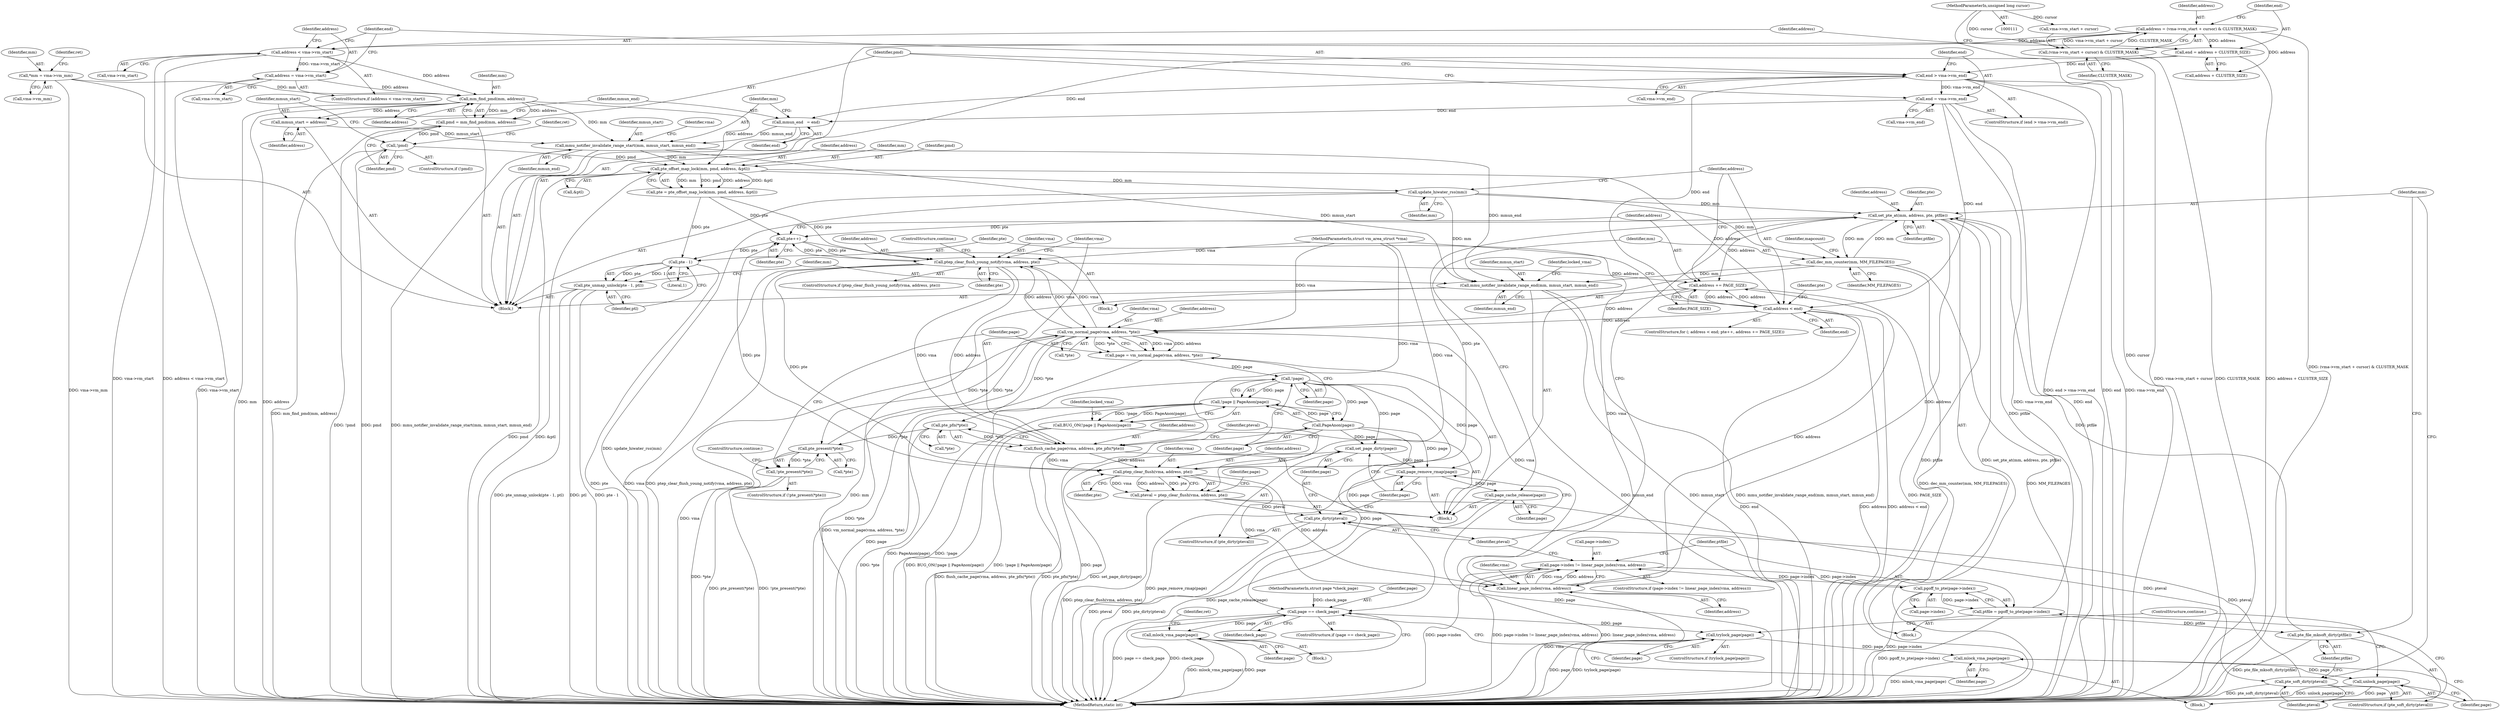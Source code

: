 digraph "0_linux_57e68e9cd65b4b8eb4045a1e0d0746458502554c_1@API" {
"1000230" [label="(Call,update_hiwater_rss(mm))"];
"1000224" [label="(Call,pte_offset_map_lock(mm, pmd, address, &ptl))"];
"1000192" [label="(Call,mmu_notifier_invalidate_range_start(mm, mmun_start, mmun_end))"];
"1000178" [label="(Call,mm_find_pmd(mm, address))"];
"1000118" [label="(Call,*mm = vma->vm_mm)"];
"1000155" [label="(Call,address < vma->vm_start)"];
"1000140" [label="(Call,address = (vma->vm_start + cursor) & CLUSTER_MASK)"];
"1000142" [label="(Call,(vma->vm_start + cursor) & CLUSTER_MASK)"];
"1000112" [label="(MethodParameterIn,unsigned long cursor)"];
"1000160" [label="(Call,address = vma->vm_start)"];
"1000186" [label="(Call,mmun_start = address)"];
"1000189" [label="(Call,mmun_end   = end)"];
"1000171" [label="(Call,end = vma->vm_end)"];
"1000166" [label="(Call,end > vma->vm_end)"];
"1000149" [label="(Call,end = address + CLUSTER_SIZE)"];
"1000182" [label="(Call,!pmd)"];
"1000176" [label="(Call,pmd = mm_find_pmd(mm, address))"];
"1000324" [label="(Call,set_pte_at(mm, address, pte, ptfile))"];
"1000237" [label="(Call,pte++)"];
"1000286" [label="(Call,ptep_clear_flush_young_notify(vma, address, pte))"];
"1000239" [label="(Call,address += PAGE_SIZE)"];
"1000233" [label="(Call,address < end)"];
"1000251" [label="(Call,vm_normal_page(vma, address, *pte))"];
"1000245" [label="(Call,pte_present(*pte))"];
"1000244" [label="(Call,!pte_present(*pte))"];
"1000249" [label="(Call,page = vm_normal_page(vma, address, *pte))"];
"1000258" [label="(Call,!page)"];
"1000257" [label="(Call,!page || PageAnon(page))"];
"1000256" [label="(Call,BUG_ON(!page || PageAnon(page)))"];
"1000260" [label="(Call,PageAnon(page))"];
"1000266" [label="(Call,page == check_page)"];
"1000270" [label="(Call,mlock_vma_page(page))"];
"1000277" [label="(Call,trylock_page(page))"];
"1000280" [label="(Call,mlock_vma_page(page))"];
"1000282" [label="(Call,unlock_page(page))"];
"1000332" [label="(Call,set_page_dirty(page))"];
"1000334" [label="(Call,page_remove_rmap(page))"];
"1000336" [label="(Call,page_cache_release(page))"];
"1000294" [label="(Call,pte_pfn(*pte))"];
"1000291" [label="(Call,flush_cache_page(vma, address, pte_pfn(*pte)))"];
"1000299" [label="(Call,ptep_clear_flush(vma, address, pte))"];
"1000297" [label="(Call,pteval = ptep_clear_flush(vma, address, pte))"];
"1000320" [label="(Call,pte_soft_dirty(pteval))"];
"1000330" [label="(Call,pte_dirty(pteval))"];
"1000308" [label="(Call,linear_page_index(vma, address))"];
"1000304" [label="(Call,page->index != linear_page_index(vma, address))"];
"1000315" [label="(Call,pgoff_to_pte(page->index))"];
"1000313" [label="(Call,ptfile = pgoff_to_pte(page->index))"];
"1000322" [label="(Call,pte_file_mksoft_dirty(ptfile))"];
"1000345" [label="(Call,pte - 1)"];
"1000344" [label="(Call,pte_unmap_unlock(pte - 1, ptl))"];
"1000338" [label="(Call,dec_mm_counter(mm, MM_FILEPAGES))"];
"1000349" [label="(Call,mmu_notifier_invalidate_range_end(mm, mmun_start, mmun_end))"];
"1000345" [label="(Call,pte - 1)"];
"1000195" [label="(Identifier,mmun_end)"];
"1000340" [label="(Identifier,MM_FILEPAGES)"];
"1000225" [label="(Identifier,mm)"];
"1000276" [label="(ControlStructure,if (trylock_page(page)))"];
"1000364" [label="(MethodReturn,static int)"];
"1000172" [label="(Identifier,end)"];
"1000281" [label="(Identifier,page)"];
"1000178" [label="(Call,mm_find_pmd(mm, address))"];
"1000270" [label="(Call,mlock_vma_page(page))"];
"1000234" [label="(Identifier,address)"];
"1000268" [label="(Identifier,check_page)"];
"1000180" [label="(Identifier,address)"];
"1000251" [label="(Call,vm_normal_page(vma, address, *pte))"];
"1000162" [label="(Call,vma->vm_start)"];
"1000248" [label="(ControlStructure,continue;)"];
"1000314" [label="(Identifier,ptfile)"];
"1000242" [label="(Block,)"];
"1000194" [label="(Identifier,mmun_start)"];
"1000116" [label="(Block,)"];
"1000334" [label="(Call,page_remove_rmap(page))"];
"1000271" [label="(Identifier,page)"];
"1000176" [label="(Call,pmd = mm_find_pmd(mm, address))"];
"1000351" [label="(Identifier,mmun_start)"];
"1000263" [label="(Identifier,locked_vma)"];
"1000260" [label="(Call,PageAnon(page))"];
"1000150" [label="(Identifier,end)"];
"1000280" [label="(Call,mlock_vma_page(page))"];
"1000253" [label="(Identifier,address)"];
"1000188" [label="(Identifier,address)"];
"1000181" [label="(ControlStructure,if (!pmd))"];
"1000311" [label="(Block,)"];
"1000321" [label="(Identifier,pteval)"];
"1000256" [label="(Call,BUG_ON(!page || PageAnon(page)))"];
"1000226" [label="(Identifier,pmd)"];
"1000285" [label="(ControlStructure,if (ptep_clear_flush_young_notify(vma, address, pte)))"];
"1000224" [label="(Call,pte_offset_map_lock(mm, pmd, address, &ptl))"];
"1000154" [label="(ControlStructure,if (address < vma->vm_start))"];
"1000182" [label="(Call,!pmd)"];
"1000320" [label="(Call,pte_soft_dirty(pteval))"];
"1000246" [label="(Call,*pte)"];
"1000243" [label="(ControlStructure,if (!pte_present(*pte)))"];
"1000316" [label="(Call,page->index)"];
"1000165" [label="(ControlStructure,if (end > vma->vm_end))"];
"1000240" [label="(Identifier,address)"];
"1000309" [label="(Identifier,vma)"];
"1000331" [label="(Identifier,pteval)"];
"1000222" [label="(Call,pte = pte_offset_map_lock(mm, pmd, address, &ptl))"];
"1000247" [label="(Identifier,pte)"];
"1000279" [label="(Block,)"];
"1000289" [label="(Identifier,pte)"];
"1000193" [label="(Identifier,mm)"];
"1000151" [label="(Call,address + CLUSTER_SIZE)"];
"1000313" [label="(Call,ptfile = pgoff_to_pte(page->index))"];
"1000148" [label="(Identifier,CLUSTER_MASK)"];
"1000239" [label="(Call,address += PAGE_SIZE)"];
"1000319" [label="(ControlStructure,if (pte_soft_dirty(pteval)))"];
"1000326" [label="(Identifier,address)"];
"1000177" [label="(Identifier,pmd)"];
"1000168" [label="(Call,vma->vm_end)"];
"1000115" [label="(MethodParameterIn,struct page *check_page)"];
"1000161" [label="(Identifier,address)"];
"1000304" [label="(Call,page->index != linear_page_index(vma, address))"];
"1000286" [label="(Call,ptep_clear_flush_young_notify(vma, address, pte))"];
"1000156" [label="(Identifier,address)"];
"1000269" [label="(Block,)"];
"1000227" [label="(Identifier,address)"];
"1000273" [label="(Identifier,ret)"];
"1000149" [label="(Call,end = address + CLUSTER_SIZE)"];
"1000315" [label="(Call,pgoff_to_pte(page->index))"];
"1000267" [label="(Identifier,page)"];
"1000338" [label="(Call,dec_mm_counter(mm, MM_FILEPAGES))"];
"1000155" [label="(Call,address < vma->vm_start)"];
"1000250" [label="(Identifier,page)"];
"1000297" [label="(Call,pteval = ptep_clear_flush(vma, address, pte))"];
"1000350" [label="(Identifier,mm)"];
"1000328" [label="(Identifier,ptfile)"];
"1000191" [label="(Identifier,end)"];
"1000327" [label="(Identifier,pte)"];
"1000295" [label="(Call,*pte)"];
"1000192" [label="(Call,mmu_notifier_invalidate_range_start(mm, mmun_start, mmun_end))"];
"1000332" [label="(Call,set_page_dirty(page))"];
"1000278" [label="(Identifier,page)"];
"1000333" [label="(Identifier,page)"];
"1000228" [label="(Call,&ptl)"];
"1000236" [label="(Block,)"];
"1000230" [label="(Call,update_hiwater_rss(mm))"];
"1000277" [label="(Call,trylock_page(page))"];
"1000187" [label="(Identifier,mmun_start)"];
"1000343" [label="(Identifier,mapcount)"];
"1000233" [label="(Call,address < end)"];
"1000294" [label="(Call,pte_pfn(*pte))"];
"1000282" [label="(Call,unlock_page(page))"];
"1000305" [label="(Call,page->index)"];
"1000292" [label="(Identifier,vma)"];
"1000232" [label="(ControlStructure,for (; address < end; pte++, address += PAGE_SIZE))"];
"1000335" [label="(Identifier,page)"];
"1000112" [label="(MethodParameterIn,unsigned long cursor)"];
"1000140" [label="(Call,address = (vma->vm_start + cursor) & CLUSTER_MASK)"];
"1000245" [label="(Call,pte_present(*pte))"];
"1000324" [label="(Call,set_pte_at(mm, address, pte, ptfile))"];
"1000171" [label="(Call,end = vma->vm_end)"];
"1000266" [label="(Call,page == check_page)"];
"1000235" [label="(Identifier,end)"];
"1000325" [label="(Identifier,mm)"];
"1000308" [label="(Call,linear_page_index(vma, address))"];
"1000238" [label="(Identifier,pte)"];
"1000118" [label="(Call,*mm = vma->vm_mm)"];
"1000261" [label="(Identifier,page)"];
"1000249" [label="(Call,page = vm_normal_page(vma, address, *pte))"];
"1000119" [label="(Identifier,mm)"];
"1000120" [label="(Call,vma->vm_mm)"];
"1000244" [label="(Call,!pte_present(*pte))"];
"1000166" [label="(Call,end > vma->vm_end)"];
"1000348" [label="(Identifier,ptl)"];
"1000143" [label="(Call,vma->vm_start + cursor)"];
"1000339" [label="(Identifier,mm)"];
"1000186" [label="(Call,mmun_start = address)"];
"1000293" [label="(Identifier,address)"];
"1000300" [label="(Identifier,vma)"];
"1000190" [label="(Identifier,mmun_end)"];
"1000258" [label="(Call,!page)"];
"1000283" [label="(Identifier,page)"];
"1000306" [label="(Identifier,page)"];
"1000160" [label="(Call,address = vma->vm_start)"];
"1000241" [label="(Identifier,PAGE_SIZE)"];
"1000301" [label="(Identifier,address)"];
"1000346" [label="(Identifier,pte)"];
"1000322" [label="(Call,pte_file_mksoft_dirty(ptfile))"];
"1000349" [label="(Call,mmu_notifier_invalidate_range_end(mm, mmun_start, mmun_end))"];
"1000185" [label="(Identifier,ret)"];
"1000330" [label="(Call,pte_dirty(pteval))"];
"1000157" [label="(Call,vma->vm_start)"];
"1000354" [label="(Identifier,locked_vma)"];
"1000179" [label="(Identifier,mm)"];
"1000183" [label="(Identifier,pmd)"];
"1000329" [label="(ControlStructure,if (pte_dirty(pteval)))"];
"1000290" [label="(ControlStructure,continue;)"];
"1000114" [label="(MethodParameterIn,struct vm_area_struct *vma)"];
"1000352" [label="(Identifier,mmun_end)"];
"1000231" [label="(Identifier,mm)"];
"1000336" [label="(Call,page_cache_release(page))"];
"1000201" [label="(Identifier,vma)"];
"1000291" [label="(Call,flush_cache_page(vma, address, pte_pfn(*pte)))"];
"1000299" [label="(Call,ptep_clear_flush(vma, address, pte))"];
"1000298" [label="(Identifier,pteval)"];
"1000265" [label="(ControlStructure,if (page == check_page))"];
"1000310" [label="(Identifier,address)"];
"1000303" [label="(ControlStructure,if (page->index != linear_page_index(vma, address)))"];
"1000259" [label="(Identifier,page)"];
"1000323" [label="(Identifier,ptfile)"];
"1000284" [label="(ControlStructure,continue;)"];
"1000337" [label="(Identifier,page)"];
"1000237" [label="(Call,pte++)"];
"1000142" [label="(Call,(vma->vm_start + cursor) & CLUSTER_MASK)"];
"1000344" [label="(Call,pte_unmap_unlock(pte - 1, ptl))"];
"1000252" [label="(Identifier,vma)"];
"1000347" [label="(Literal,1)"];
"1000141" [label="(Identifier,address)"];
"1000302" [label="(Identifier,pte)"];
"1000254" [label="(Call,*pte)"];
"1000257" [label="(Call,!page || PageAnon(page))"];
"1000189" [label="(Call,mmun_end   = end)"];
"1000173" [label="(Call,vma->vm_end)"];
"1000287" [label="(Identifier,vma)"];
"1000167" [label="(Identifier,end)"];
"1000288" [label="(Identifier,address)"];
"1000134" [label="(Identifier,ret)"];
"1000230" -> "1000116"  [label="AST: "];
"1000230" -> "1000231"  [label="CFG: "];
"1000231" -> "1000230"  [label="AST: "];
"1000234" -> "1000230"  [label="CFG: "];
"1000230" -> "1000364"  [label="DDG: update_hiwater_rss(mm)"];
"1000224" -> "1000230"  [label="DDG: mm"];
"1000230" -> "1000324"  [label="DDG: mm"];
"1000230" -> "1000338"  [label="DDG: mm"];
"1000230" -> "1000349"  [label="DDG: mm"];
"1000224" -> "1000222"  [label="AST: "];
"1000224" -> "1000228"  [label="CFG: "];
"1000225" -> "1000224"  [label="AST: "];
"1000226" -> "1000224"  [label="AST: "];
"1000227" -> "1000224"  [label="AST: "];
"1000228" -> "1000224"  [label="AST: "];
"1000222" -> "1000224"  [label="CFG: "];
"1000224" -> "1000364"  [label="DDG: pmd"];
"1000224" -> "1000364"  [label="DDG: &ptl"];
"1000224" -> "1000222"  [label="DDG: mm"];
"1000224" -> "1000222"  [label="DDG: pmd"];
"1000224" -> "1000222"  [label="DDG: address"];
"1000224" -> "1000222"  [label="DDG: &ptl"];
"1000192" -> "1000224"  [label="DDG: mm"];
"1000182" -> "1000224"  [label="DDG: pmd"];
"1000178" -> "1000224"  [label="DDG: address"];
"1000224" -> "1000233"  [label="DDG: address"];
"1000192" -> "1000116"  [label="AST: "];
"1000192" -> "1000195"  [label="CFG: "];
"1000193" -> "1000192"  [label="AST: "];
"1000194" -> "1000192"  [label="AST: "];
"1000195" -> "1000192"  [label="AST: "];
"1000201" -> "1000192"  [label="CFG: "];
"1000192" -> "1000364"  [label="DDG: mmu_notifier_invalidate_range_start(mm, mmun_start, mmun_end)"];
"1000178" -> "1000192"  [label="DDG: mm"];
"1000186" -> "1000192"  [label="DDG: mmun_start"];
"1000189" -> "1000192"  [label="DDG: mmun_end"];
"1000192" -> "1000349"  [label="DDG: mmun_start"];
"1000192" -> "1000349"  [label="DDG: mmun_end"];
"1000178" -> "1000176"  [label="AST: "];
"1000178" -> "1000180"  [label="CFG: "];
"1000179" -> "1000178"  [label="AST: "];
"1000180" -> "1000178"  [label="AST: "];
"1000176" -> "1000178"  [label="CFG: "];
"1000178" -> "1000364"  [label="DDG: mm"];
"1000178" -> "1000364"  [label="DDG: address"];
"1000178" -> "1000176"  [label="DDG: mm"];
"1000178" -> "1000176"  [label="DDG: address"];
"1000118" -> "1000178"  [label="DDG: mm"];
"1000155" -> "1000178"  [label="DDG: address"];
"1000160" -> "1000178"  [label="DDG: address"];
"1000178" -> "1000186"  [label="DDG: address"];
"1000118" -> "1000116"  [label="AST: "];
"1000118" -> "1000120"  [label="CFG: "];
"1000119" -> "1000118"  [label="AST: "];
"1000120" -> "1000118"  [label="AST: "];
"1000134" -> "1000118"  [label="CFG: "];
"1000118" -> "1000364"  [label="DDG: vma->vm_mm"];
"1000155" -> "1000154"  [label="AST: "];
"1000155" -> "1000157"  [label="CFG: "];
"1000156" -> "1000155"  [label="AST: "];
"1000157" -> "1000155"  [label="AST: "];
"1000161" -> "1000155"  [label="CFG: "];
"1000167" -> "1000155"  [label="CFG: "];
"1000155" -> "1000364"  [label="DDG: vma->vm_start"];
"1000155" -> "1000364"  [label="DDG: address < vma->vm_start"];
"1000140" -> "1000155"  [label="DDG: address"];
"1000155" -> "1000160"  [label="DDG: vma->vm_start"];
"1000140" -> "1000116"  [label="AST: "];
"1000140" -> "1000142"  [label="CFG: "];
"1000141" -> "1000140"  [label="AST: "];
"1000142" -> "1000140"  [label="AST: "];
"1000150" -> "1000140"  [label="CFG: "];
"1000140" -> "1000364"  [label="DDG: (vma->vm_start + cursor) & CLUSTER_MASK"];
"1000142" -> "1000140"  [label="DDG: vma->vm_start + cursor"];
"1000142" -> "1000140"  [label="DDG: CLUSTER_MASK"];
"1000140" -> "1000149"  [label="DDG: address"];
"1000140" -> "1000151"  [label="DDG: address"];
"1000142" -> "1000148"  [label="CFG: "];
"1000143" -> "1000142"  [label="AST: "];
"1000148" -> "1000142"  [label="AST: "];
"1000142" -> "1000364"  [label="DDG: CLUSTER_MASK"];
"1000142" -> "1000364"  [label="DDG: vma->vm_start + cursor"];
"1000112" -> "1000142"  [label="DDG: cursor"];
"1000112" -> "1000111"  [label="AST: "];
"1000112" -> "1000364"  [label="DDG: cursor"];
"1000112" -> "1000143"  [label="DDG: cursor"];
"1000160" -> "1000154"  [label="AST: "];
"1000160" -> "1000162"  [label="CFG: "];
"1000161" -> "1000160"  [label="AST: "];
"1000162" -> "1000160"  [label="AST: "];
"1000167" -> "1000160"  [label="CFG: "];
"1000160" -> "1000364"  [label="DDG: vma->vm_start"];
"1000186" -> "1000116"  [label="AST: "];
"1000186" -> "1000188"  [label="CFG: "];
"1000187" -> "1000186"  [label="AST: "];
"1000188" -> "1000186"  [label="AST: "];
"1000190" -> "1000186"  [label="CFG: "];
"1000189" -> "1000116"  [label="AST: "];
"1000189" -> "1000191"  [label="CFG: "];
"1000190" -> "1000189"  [label="AST: "];
"1000191" -> "1000189"  [label="AST: "];
"1000193" -> "1000189"  [label="CFG: "];
"1000171" -> "1000189"  [label="DDG: end"];
"1000166" -> "1000189"  [label="DDG: end"];
"1000171" -> "1000165"  [label="AST: "];
"1000171" -> "1000173"  [label="CFG: "];
"1000172" -> "1000171"  [label="AST: "];
"1000173" -> "1000171"  [label="AST: "];
"1000177" -> "1000171"  [label="CFG: "];
"1000171" -> "1000364"  [label="DDG: end"];
"1000171" -> "1000364"  [label="DDG: vma->vm_end"];
"1000166" -> "1000171"  [label="DDG: vma->vm_end"];
"1000171" -> "1000233"  [label="DDG: end"];
"1000166" -> "1000165"  [label="AST: "];
"1000166" -> "1000168"  [label="CFG: "];
"1000167" -> "1000166"  [label="AST: "];
"1000168" -> "1000166"  [label="AST: "];
"1000172" -> "1000166"  [label="CFG: "];
"1000177" -> "1000166"  [label="CFG: "];
"1000166" -> "1000364"  [label="DDG: vma->vm_end"];
"1000166" -> "1000364"  [label="DDG: end > vma->vm_end"];
"1000166" -> "1000364"  [label="DDG: end"];
"1000149" -> "1000166"  [label="DDG: end"];
"1000166" -> "1000233"  [label="DDG: end"];
"1000149" -> "1000116"  [label="AST: "];
"1000149" -> "1000151"  [label="CFG: "];
"1000150" -> "1000149"  [label="AST: "];
"1000151" -> "1000149"  [label="AST: "];
"1000156" -> "1000149"  [label="CFG: "];
"1000149" -> "1000364"  [label="DDG: address + CLUSTER_SIZE"];
"1000182" -> "1000181"  [label="AST: "];
"1000182" -> "1000183"  [label="CFG: "];
"1000183" -> "1000182"  [label="AST: "];
"1000185" -> "1000182"  [label="CFG: "];
"1000187" -> "1000182"  [label="CFG: "];
"1000182" -> "1000364"  [label="DDG: !pmd"];
"1000182" -> "1000364"  [label="DDG: pmd"];
"1000176" -> "1000182"  [label="DDG: pmd"];
"1000176" -> "1000116"  [label="AST: "];
"1000177" -> "1000176"  [label="AST: "];
"1000183" -> "1000176"  [label="CFG: "];
"1000176" -> "1000364"  [label="DDG: mm_find_pmd(mm, address)"];
"1000324" -> "1000311"  [label="AST: "];
"1000324" -> "1000328"  [label="CFG: "];
"1000325" -> "1000324"  [label="AST: "];
"1000326" -> "1000324"  [label="AST: "];
"1000327" -> "1000324"  [label="AST: "];
"1000328" -> "1000324"  [label="AST: "];
"1000331" -> "1000324"  [label="CFG: "];
"1000324" -> "1000364"  [label="DDG: ptfile"];
"1000324" -> "1000364"  [label="DDG: set_pte_at(mm, address, pte, ptfile)"];
"1000324" -> "1000237"  [label="DDG: pte"];
"1000324" -> "1000239"  [label="DDG: address"];
"1000338" -> "1000324"  [label="DDG: mm"];
"1000308" -> "1000324"  [label="DDG: address"];
"1000299" -> "1000324"  [label="DDG: pte"];
"1000322" -> "1000324"  [label="DDG: ptfile"];
"1000313" -> "1000324"  [label="DDG: ptfile"];
"1000324" -> "1000338"  [label="DDG: mm"];
"1000237" -> "1000236"  [label="AST: "];
"1000237" -> "1000238"  [label="CFG: "];
"1000238" -> "1000237"  [label="AST: "];
"1000240" -> "1000237"  [label="CFG: "];
"1000222" -> "1000237"  [label="DDG: pte"];
"1000286" -> "1000237"  [label="DDG: pte"];
"1000299" -> "1000237"  [label="DDG: pte"];
"1000237" -> "1000286"  [label="DDG: pte"];
"1000237" -> "1000345"  [label="DDG: pte"];
"1000286" -> "1000285"  [label="AST: "];
"1000286" -> "1000289"  [label="CFG: "];
"1000287" -> "1000286"  [label="AST: "];
"1000288" -> "1000286"  [label="AST: "];
"1000289" -> "1000286"  [label="AST: "];
"1000290" -> "1000286"  [label="CFG: "];
"1000292" -> "1000286"  [label="CFG: "];
"1000286" -> "1000364"  [label="DDG: ptep_clear_flush_young_notify(vma, address, pte)"];
"1000286" -> "1000364"  [label="DDG: vma"];
"1000286" -> "1000239"  [label="DDG: address"];
"1000286" -> "1000251"  [label="DDG: vma"];
"1000251" -> "1000286"  [label="DDG: vma"];
"1000251" -> "1000286"  [label="DDG: address"];
"1000114" -> "1000286"  [label="DDG: vma"];
"1000222" -> "1000286"  [label="DDG: pte"];
"1000286" -> "1000291"  [label="DDG: vma"];
"1000286" -> "1000291"  [label="DDG: address"];
"1000286" -> "1000299"  [label="DDG: pte"];
"1000239" -> "1000236"  [label="AST: "];
"1000239" -> "1000241"  [label="CFG: "];
"1000240" -> "1000239"  [label="AST: "];
"1000241" -> "1000239"  [label="AST: "];
"1000234" -> "1000239"  [label="CFG: "];
"1000239" -> "1000364"  [label="DDG: PAGE_SIZE"];
"1000239" -> "1000233"  [label="DDG: address"];
"1000251" -> "1000239"  [label="DDG: address"];
"1000308" -> "1000239"  [label="DDG: address"];
"1000233" -> "1000239"  [label="DDG: address"];
"1000233" -> "1000232"  [label="AST: "];
"1000233" -> "1000235"  [label="CFG: "];
"1000234" -> "1000233"  [label="AST: "];
"1000235" -> "1000233"  [label="AST: "];
"1000247" -> "1000233"  [label="CFG: "];
"1000346" -> "1000233"  [label="CFG: "];
"1000233" -> "1000364"  [label="DDG: address < end"];
"1000233" -> "1000364"  [label="DDG: end"];
"1000233" -> "1000364"  [label="DDG: address"];
"1000233" -> "1000251"  [label="DDG: address"];
"1000251" -> "1000249"  [label="AST: "];
"1000251" -> "1000254"  [label="CFG: "];
"1000252" -> "1000251"  [label="AST: "];
"1000253" -> "1000251"  [label="AST: "];
"1000254" -> "1000251"  [label="AST: "];
"1000249" -> "1000251"  [label="CFG: "];
"1000251" -> "1000364"  [label="DDG: *pte"];
"1000251" -> "1000364"  [label="DDG: vma"];
"1000251" -> "1000245"  [label="DDG: *pte"];
"1000251" -> "1000249"  [label="DDG: vma"];
"1000251" -> "1000249"  [label="DDG: address"];
"1000251" -> "1000249"  [label="DDG: *pte"];
"1000308" -> "1000251"  [label="DDG: vma"];
"1000114" -> "1000251"  [label="DDG: vma"];
"1000245" -> "1000251"  [label="DDG: *pte"];
"1000251" -> "1000294"  [label="DDG: *pte"];
"1000245" -> "1000244"  [label="AST: "];
"1000245" -> "1000246"  [label="CFG: "];
"1000246" -> "1000245"  [label="AST: "];
"1000244" -> "1000245"  [label="CFG: "];
"1000245" -> "1000364"  [label="DDG: *pte"];
"1000245" -> "1000244"  [label="DDG: *pte"];
"1000294" -> "1000245"  [label="DDG: *pte"];
"1000244" -> "1000243"  [label="AST: "];
"1000248" -> "1000244"  [label="CFG: "];
"1000250" -> "1000244"  [label="CFG: "];
"1000244" -> "1000364"  [label="DDG: !pte_present(*pte)"];
"1000244" -> "1000364"  [label="DDG: pte_present(*pte)"];
"1000249" -> "1000242"  [label="AST: "];
"1000250" -> "1000249"  [label="AST: "];
"1000259" -> "1000249"  [label="CFG: "];
"1000249" -> "1000364"  [label="DDG: vm_normal_page(vma, address, *pte)"];
"1000249" -> "1000258"  [label="DDG: page"];
"1000258" -> "1000257"  [label="AST: "];
"1000258" -> "1000259"  [label="CFG: "];
"1000259" -> "1000258"  [label="AST: "];
"1000261" -> "1000258"  [label="CFG: "];
"1000257" -> "1000258"  [label="CFG: "];
"1000258" -> "1000364"  [label="DDG: page"];
"1000258" -> "1000257"  [label="DDG: page"];
"1000258" -> "1000260"  [label="DDG: page"];
"1000258" -> "1000266"  [label="DDG: page"];
"1000258" -> "1000332"  [label="DDG: page"];
"1000258" -> "1000334"  [label="DDG: page"];
"1000257" -> "1000256"  [label="AST: "];
"1000257" -> "1000260"  [label="CFG: "];
"1000260" -> "1000257"  [label="AST: "];
"1000256" -> "1000257"  [label="CFG: "];
"1000257" -> "1000364"  [label="DDG: PageAnon(page)"];
"1000257" -> "1000364"  [label="DDG: !page"];
"1000257" -> "1000256"  [label="DDG: !page"];
"1000257" -> "1000256"  [label="DDG: PageAnon(page)"];
"1000260" -> "1000257"  [label="DDG: page"];
"1000256" -> "1000242"  [label="AST: "];
"1000263" -> "1000256"  [label="CFG: "];
"1000256" -> "1000364"  [label="DDG: !page || PageAnon(page)"];
"1000256" -> "1000364"  [label="DDG: BUG_ON(!page || PageAnon(page))"];
"1000260" -> "1000261"  [label="CFG: "];
"1000261" -> "1000260"  [label="AST: "];
"1000260" -> "1000364"  [label="DDG: page"];
"1000260" -> "1000266"  [label="DDG: page"];
"1000260" -> "1000332"  [label="DDG: page"];
"1000260" -> "1000334"  [label="DDG: page"];
"1000266" -> "1000265"  [label="AST: "];
"1000266" -> "1000268"  [label="CFG: "];
"1000267" -> "1000266"  [label="AST: "];
"1000268" -> "1000266"  [label="AST: "];
"1000271" -> "1000266"  [label="CFG: "];
"1000278" -> "1000266"  [label="CFG: "];
"1000266" -> "1000364"  [label="DDG: check_page"];
"1000266" -> "1000364"  [label="DDG: page == check_page"];
"1000115" -> "1000266"  [label="DDG: check_page"];
"1000266" -> "1000270"  [label="DDG: page"];
"1000266" -> "1000277"  [label="DDG: page"];
"1000270" -> "1000269"  [label="AST: "];
"1000270" -> "1000271"  [label="CFG: "];
"1000271" -> "1000270"  [label="AST: "];
"1000273" -> "1000270"  [label="CFG: "];
"1000270" -> "1000364"  [label="DDG: mlock_vma_page(page)"];
"1000270" -> "1000364"  [label="DDG: page"];
"1000277" -> "1000276"  [label="AST: "];
"1000277" -> "1000278"  [label="CFG: "];
"1000278" -> "1000277"  [label="AST: "];
"1000281" -> "1000277"  [label="CFG: "];
"1000284" -> "1000277"  [label="CFG: "];
"1000277" -> "1000364"  [label="DDG: page"];
"1000277" -> "1000364"  [label="DDG: trylock_page(page)"];
"1000277" -> "1000280"  [label="DDG: page"];
"1000280" -> "1000279"  [label="AST: "];
"1000280" -> "1000281"  [label="CFG: "];
"1000281" -> "1000280"  [label="AST: "];
"1000283" -> "1000280"  [label="CFG: "];
"1000280" -> "1000364"  [label="DDG: mlock_vma_page(page)"];
"1000280" -> "1000282"  [label="DDG: page"];
"1000282" -> "1000279"  [label="AST: "];
"1000282" -> "1000283"  [label="CFG: "];
"1000283" -> "1000282"  [label="AST: "];
"1000284" -> "1000282"  [label="CFG: "];
"1000282" -> "1000364"  [label="DDG: unlock_page(page)"];
"1000282" -> "1000364"  [label="DDG: page"];
"1000332" -> "1000329"  [label="AST: "];
"1000332" -> "1000333"  [label="CFG: "];
"1000333" -> "1000332"  [label="AST: "];
"1000335" -> "1000332"  [label="CFG: "];
"1000332" -> "1000364"  [label="DDG: set_page_dirty(page)"];
"1000332" -> "1000334"  [label="DDG: page"];
"1000334" -> "1000242"  [label="AST: "];
"1000334" -> "1000335"  [label="CFG: "];
"1000335" -> "1000334"  [label="AST: "];
"1000337" -> "1000334"  [label="CFG: "];
"1000334" -> "1000364"  [label="DDG: page_remove_rmap(page)"];
"1000334" -> "1000336"  [label="DDG: page"];
"1000336" -> "1000242"  [label="AST: "];
"1000336" -> "1000337"  [label="CFG: "];
"1000337" -> "1000336"  [label="AST: "];
"1000339" -> "1000336"  [label="CFG: "];
"1000336" -> "1000364"  [label="DDG: page_cache_release(page)"];
"1000336" -> "1000364"  [label="DDG: page"];
"1000294" -> "1000291"  [label="AST: "];
"1000294" -> "1000295"  [label="CFG: "];
"1000295" -> "1000294"  [label="AST: "];
"1000291" -> "1000294"  [label="CFG: "];
"1000294" -> "1000364"  [label="DDG: *pte"];
"1000294" -> "1000291"  [label="DDG: *pte"];
"1000291" -> "1000242"  [label="AST: "];
"1000292" -> "1000291"  [label="AST: "];
"1000293" -> "1000291"  [label="AST: "];
"1000298" -> "1000291"  [label="CFG: "];
"1000291" -> "1000364"  [label="DDG: flush_cache_page(vma, address, pte_pfn(*pte))"];
"1000291" -> "1000364"  [label="DDG: pte_pfn(*pte)"];
"1000114" -> "1000291"  [label="DDG: vma"];
"1000291" -> "1000299"  [label="DDG: vma"];
"1000291" -> "1000299"  [label="DDG: address"];
"1000299" -> "1000297"  [label="AST: "];
"1000299" -> "1000302"  [label="CFG: "];
"1000300" -> "1000299"  [label="AST: "];
"1000301" -> "1000299"  [label="AST: "];
"1000302" -> "1000299"  [label="AST: "];
"1000297" -> "1000299"  [label="CFG: "];
"1000299" -> "1000297"  [label="DDG: vma"];
"1000299" -> "1000297"  [label="DDG: address"];
"1000299" -> "1000297"  [label="DDG: pte"];
"1000114" -> "1000299"  [label="DDG: vma"];
"1000299" -> "1000308"  [label="DDG: vma"];
"1000299" -> "1000308"  [label="DDG: address"];
"1000297" -> "1000242"  [label="AST: "];
"1000298" -> "1000297"  [label="AST: "];
"1000306" -> "1000297"  [label="CFG: "];
"1000297" -> "1000364"  [label="DDG: ptep_clear_flush(vma, address, pte)"];
"1000297" -> "1000320"  [label="DDG: pteval"];
"1000297" -> "1000330"  [label="DDG: pteval"];
"1000320" -> "1000319"  [label="AST: "];
"1000320" -> "1000321"  [label="CFG: "];
"1000321" -> "1000320"  [label="AST: "];
"1000323" -> "1000320"  [label="CFG: "];
"1000325" -> "1000320"  [label="CFG: "];
"1000320" -> "1000364"  [label="DDG: pte_soft_dirty(pteval)"];
"1000320" -> "1000330"  [label="DDG: pteval"];
"1000330" -> "1000329"  [label="AST: "];
"1000330" -> "1000331"  [label="CFG: "];
"1000331" -> "1000330"  [label="AST: "];
"1000333" -> "1000330"  [label="CFG: "];
"1000335" -> "1000330"  [label="CFG: "];
"1000330" -> "1000364"  [label="DDG: pteval"];
"1000330" -> "1000364"  [label="DDG: pte_dirty(pteval)"];
"1000308" -> "1000304"  [label="AST: "];
"1000308" -> "1000310"  [label="CFG: "];
"1000309" -> "1000308"  [label="AST: "];
"1000310" -> "1000308"  [label="AST: "];
"1000304" -> "1000308"  [label="CFG: "];
"1000308" -> "1000364"  [label="DDG: vma"];
"1000308" -> "1000304"  [label="DDG: vma"];
"1000308" -> "1000304"  [label="DDG: address"];
"1000114" -> "1000308"  [label="DDG: vma"];
"1000304" -> "1000303"  [label="AST: "];
"1000305" -> "1000304"  [label="AST: "];
"1000314" -> "1000304"  [label="CFG: "];
"1000331" -> "1000304"  [label="CFG: "];
"1000304" -> "1000364"  [label="DDG: page->index"];
"1000304" -> "1000364"  [label="DDG: page->index != linear_page_index(vma, address)"];
"1000304" -> "1000364"  [label="DDG: linear_page_index(vma, address)"];
"1000315" -> "1000304"  [label="DDG: page->index"];
"1000304" -> "1000315"  [label="DDG: page->index"];
"1000315" -> "1000313"  [label="AST: "];
"1000315" -> "1000316"  [label="CFG: "];
"1000316" -> "1000315"  [label="AST: "];
"1000313" -> "1000315"  [label="CFG: "];
"1000315" -> "1000364"  [label="DDG: page->index"];
"1000315" -> "1000313"  [label="DDG: page->index"];
"1000313" -> "1000311"  [label="AST: "];
"1000314" -> "1000313"  [label="AST: "];
"1000321" -> "1000313"  [label="CFG: "];
"1000313" -> "1000364"  [label="DDG: pgoff_to_pte(page->index)"];
"1000313" -> "1000322"  [label="DDG: ptfile"];
"1000322" -> "1000319"  [label="AST: "];
"1000322" -> "1000323"  [label="CFG: "];
"1000323" -> "1000322"  [label="AST: "];
"1000325" -> "1000322"  [label="CFG: "];
"1000322" -> "1000364"  [label="DDG: pte_file_mksoft_dirty(ptfile)"];
"1000345" -> "1000344"  [label="AST: "];
"1000345" -> "1000347"  [label="CFG: "];
"1000346" -> "1000345"  [label="AST: "];
"1000347" -> "1000345"  [label="AST: "];
"1000348" -> "1000345"  [label="CFG: "];
"1000345" -> "1000364"  [label="DDG: pte"];
"1000345" -> "1000344"  [label="DDG: pte"];
"1000345" -> "1000344"  [label="DDG: 1"];
"1000222" -> "1000345"  [label="DDG: pte"];
"1000344" -> "1000116"  [label="AST: "];
"1000344" -> "1000348"  [label="CFG: "];
"1000348" -> "1000344"  [label="AST: "];
"1000350" -> "1000344"  [label="CFG: "];
"1000344" -> "1000364"  [label="DDG: pte_unmap_unlock(pte - 1, ptl)"];
"1000344" -> "1000364"  [label="DDG: ptl"];
"1000344" -> "1000364"  [label="DDG: pte - 1"];
"1000338" -> "1000242"  [label="AST: "];
"1000338" -> "1000340"  [label="CFG: "];
"1000339" -> "1000338"  [label="AST: "];
"1000340" -> "1000338"  [label="AST: "];
"1000343" -> "1000338"  [label="CFG: "];
"1000338" -> "1000364"  [label="DDG: dec_mm_counter(mm, MM_FILEPAGES)"];
"1000338" -> "1000364"  [label="DDG: MM_FILEPAGES"];
"1000338" -> "1000349"  [label="DDG: mm"];
"1000349" -> "1000116"  [label="AST: "];
"1000349" -> "1000352"  [label="CFG: "];
"1000350" -> "1000349"  [label="AST: "];
"1000351" -> "1000349"  [label="AST: "];
"1000352" -> "1000349"  [label="AST: "];
"1000354" -> "1000349"  [label="CFG: "];
"1000349" -> "1000364"  [label="DDG: mmun_start"];
"1000349" -> "1000364"  [label="DDG: mmu_notifier_invalidate_range_end(mm, mmun_start, mmun_end)"];
"1000349" -> "1000364"  [label="DDG: mm"];
"1000349" -> "1000364"  [label="DDG: mmun_end"];
}
